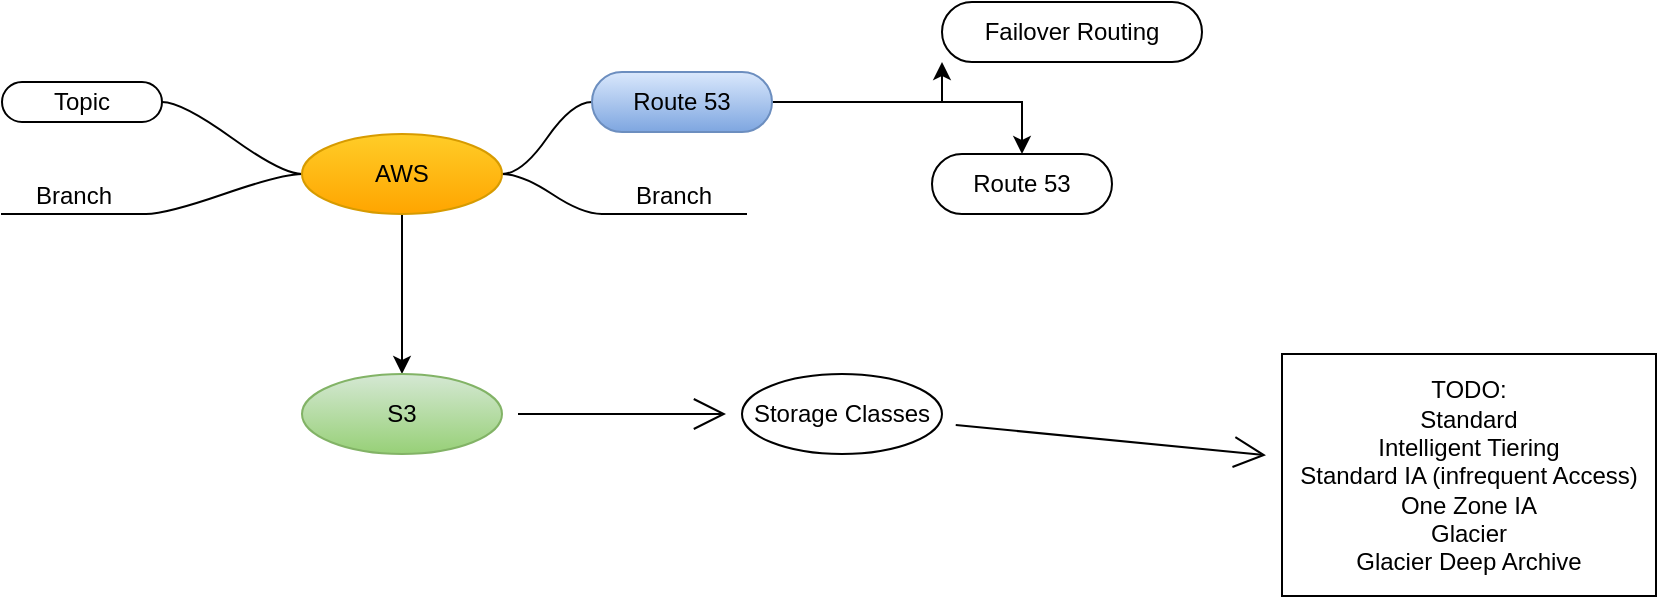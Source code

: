 <mxfile version="20.2.5" type="github">
  <diagram id="dn0aJ2lBILVWxLDr2Y0J" name="Page-1">
    <mxGraphModel dx="2003" dy="947" grid="0" gridSize="10" guides="1" tooltips="1" connect="1" arrows="1" fold="1" page="0" pageScale="1" pageWidth="850" pageHeight="1100" math="0" shadow="0">
      <root>
        <mxCell id="0" />
        <mxCell id="1" parent="0" />
        <mxCell id="amv6Bv_DKFXaXTUwsdWB-2" value="" style="edgeStyle=entityRelationEdgeStyle;startArrow=none;endArrow=none;segment=10;curved=1;rounded=0;" parent="1" source="amv6Bv_DKFXaXTUwsdWB-7" target="amv6Bv_DKFXaXTUwsdWB-10" edge="1">
          <mxGeometry relative="1" as="geometry" />
        </mxCell>
        <mxCell id="amv6Bv_DKFXaXTUwsdWB-3" value="" style="edgeStyle=entityRelationEdgeStyle;startArrow=none;endArrow=none;segment=10;curved=1;rounded=0;" parent="1" source="amv6Bv_DKFXaXTUwsdWB-7" target="amv6Bv_DKFXaXTUwsdWB-11" edge="1">
          <mxGeometry relative="1" as="geometry" />
        </mxCell>
        <mxCell id="amv6Bv_DKFXaXTUwsdWB-4" value="" style="edgeStyle=entityRelationEdgeStyle;startArrow=none;endArrow=none;segment=10;curved=1;rounded=0;" parent="1" source="amv6Bv_DKFXaXTUwsdWB-7" target="amv6Bv_DKFXaXTUwsdWB-12" edge="1">
          <mxGeometry relative="1" as="geometry" />
        </mxCell>
        <mxCell id="amv6Bv_DKFXaXTUwsdWB-5" value="" style="edgeStyle=entityRelationEdgeStyle;startArrow=none;endArrow=none;segment=10;curved=1;rounded=0;" parent="1" source="amv6Bv_DKFXaXTUwsdWB-7" target="amv6Bv_DKFXaXTUwsdWB-13" edge="1">
          <mxGeometry relative="1" as="geometry" />
        </mxCell>
        <mxCell id="amv6Bv_DKFXaXTUwsdWB-6" value="" style="edgeStyle=orthogonalEdgeStyle;rounded=0;orthogonalLoop=1;jettySize=auto;html=1;" parent="1" source="amv6Bv_DKFXaXTUwsdWB-7" target="amv6Bv_DKFXaXTUwsdWB-16" edge="1">
          <mxGeometry relative="1" as="geometry" />
        </mxCell>
        <mxCell id="amv6Bv_DKFXaXTUwsdWB-7" value="AWS" style="ellipse;whiteSpace=wrap;html=1;align=center;treeFolding=1;treeMoving=1;newEdgeStyle={&quot;edgeStyle&quot;:&quot;entityRelationEdgeStyle&quot;,&quot;startArrow&quot;:&quot;none&quot;,&quot;endArrow&quot;:&quot;none&quot;,&quot;segment&quot;:10,&quot;curved&quot;:1};fillColor=#ffcd28;gradientColor=#ffa500;strokeColor=#d79b00;" parent="1" vertex="1">
          <mxGeometry x="310" y="156" width="100" height="40" as="geometry" />
        </mxCell>
        <mxCell id="amv6Bv_DKFXaXTUwsdWB-8" value="" style="edgeStyle=orthogonalEdgeStyle;rounded=0;orthogonalLoop=1;jettySize=auto;html=1;" parent="1" source="amv6Bv_DKFXaXTUwsdWB-10" target="amv6Bv_DKFXaXTUwsdWB-14" edge="1">
          <mxGeometry relative="1" as="geometry">
            <Array as="points">
              <mxPoint x="630" y="140" />
            </Array>
          </mxGeometry>
        </mxCell>
        <mxCell id="amv6Bv_DKFXaXTUwsdWB-9" value="" style="edgeStyle=orthogonalEdgeStyle;rounded=0;orthogonalLoop=1;jettySize=auto;html=1;" parent="1" source="amv6Bv_DKFXaXTUwsdWB-10" target="amv6Bv_DKFXaXTUwsdWB-15" edge="1">
          <mxGeometry relative="1" as="geometry">
            <Array as="points">
              <mxPoint x="670" y="140" />
            </Array>
          </mxGeometry>
        </mxCell>
        <mxCell id="amv6Bv_DKFXaXTUwsdWB-10" value="Route 53" style="whiteSpace=wrap;html=1;rounded=1;arcSize=50;align=center;verticalAlign=middle;strokeWidth=1;autosize=1;spacing=4;treeFolding=1;treeMoving=1;newEdgeStyle={&quot;edgeStyle&quot;:&quot;entityRelationEdgeStyle&quot;,&quot;startArrow&quot;:&quot;none&quot;,&quot;endArrow&quot;:&quot;none&quot;,&quot;segment&quot;:10,&quot;curved&quot;:1};fillColor=#dae8fc;gradientColor=#7ea6e0;strokeColor=#6c8ebf;" parent="1" vertex="1">
          <mxGeometry x="455" y="125" width="90" height="30" as="geometry" />
        </mxCell>
        <mxCell id="amv6Bv_DKFXaXTUwsdWB-11" value="Branch" style="whiteSpace=wrap;html=1;shape=partialRectangle;top=0;left=0;bottom=1;right=0;points=[[0,1],[1,1]];fillColor=none;align=center;verticalAlign=bottom;routingCenterY=0.5;snapToPoint=1;autosize=1;treeFolding=1;treeMoving=1;newEdgeStyle={&quot;edgeStyle&quot;:&quot;entityRelationEdgeStyle&quot;,&quot;startArrow&quot;:&quot;none&quot;,&quot;endArrow&quot;:&quot;none&quot;,&quot;segment&quot;:10,&quot;curved&quot;:1};" parent="1" vertex="1">
          <mxGeometry x="460" y="170" width="72" height="26" as="geometry" />
        </mxCell>
        <mxCell id="amv6Bv_DKFXaXTUwsdWB-12" value="Topic" style="whiteSpace=wrap;html=1;rounded=1;arcSize=50;align=center;verticalAlign=middle;strokeWidth=1;autosize=1;spacing=4;treeFolding=1;treeMoving=1;newEdgeStyle={&quot;edgeStyle&quot;:&quot;entityRelationEdgeStyle&quot;,&quot;startArrow&quot;:&quot;none&quot;,&quot;endArrow&quot;:&quot;none&quot;,&quot;segment&quot;:10,&quot;curved&quot;:1};" parent="1" vertex="1">
          <mxGeometry x="160" y="130" width="80" height="20" as="geometry" />
        </mxCell>
        <mxCell id="amv6Bv_DKFXaXTUwsdWB-13" value="Branch" style="whiteSpace=wrap;html=1;shape=partialRectangle;top=0;left=0;bottom=1;right=0;points=[[0,1],[1,1]];fillColor=none;align=center;verticalAlign=bottom;routingCenterY=0.5;snapToPoint=1;autosize=1;treeFolding=1;treeMoving=1;newEdgeStyle={&quot;edgeStyle&quot;:&quot;entityRelationEdgeStyle&quot;,&quot;startArrow&quot;:&quot;none&quot;,&quot;endArrow&quot;:&quot;none&quot;,&quot;segment&quot;:10,&quot;curved&quot;:1};" parent="1" vertex="1">
          <mxGeometry x="160" y="170" width="72" height="26" as="geometry" />
        </mxCell>
        <mxCell id="amv6Bv_DKFXaXTUwsdWB-14" value="Failover Routing" style="whiteSpace=wrap;html=1;rounded=1;arcSize=50;align=center;verticalAlign=middle;strokeWidth=1;autosize=1;spacing=4;treeFolding=1;treeMoving=1;newEdgeStyle={&quot;edgeStyle&quot;:&quot;entityRelationEdgeStyle&quot;,&quot;startArrow&quot;:&quot;none&quot;,&quot;endArrow&quot;:&quot;none&quot;,&quot;segment&quot;:10,&quot;curved&quot;:1};" parent="1" vertex="1">
          <mxGeometry x="630" y="90" width="130" height="30" as="geometry" />
        </mxCell>
        <mxCell id="amv6Bv_DKFXaXTUwsdWB-15" value="Route 53" style="whiteSpace=wrap;html=1;rounded=1;arcSize=50;align=center;verticalAlign=middle;strokeWidth=1;autosize=1;spacing=4;treeFolding=1;treeMoving=1;newEdgeStyle={&quot;edgeStyle&quot;:&quot;entityRelationEdgeStyle&quot;,&quot;startArrow&quot;:&quot;none&quot;,&quot;endArrow&quot;:&quot;none&quot;,&quot;segment&quot;:10,&quot;curved&quot;:1};" parent="1" vertex="1">
          <mxGeometry x="625" y="166" width="90" height="30" as="geometry" />
        </mxCell>
        <mxCell id="fneHSZzNwXMdUGT32wXB-2" value="" style="edgeStyle=none;curved=1;rounded=0;orthogonalLoop=1;jettySize=auto;html=1;endArrow=open;startSize=14;endSize=14;sourcePerimeterSpacing=8;targetPerimeterSpacing=8;" edge="1" parent="1" source="amv6Bv_DKFXaXTUwsdWB-16" target="fneHSZzNwXMdUGT32wXB-1">
          <mxGeometry relative="1" as="geometry" />
        </mxCell>
        <mxCell id="amv6Bv_DKFXaXTUwsdWB-16" value="S3" style="ellipse;whiteSpace=wrap;html=1;align=center;treeFolding=1;treeMoving=1;newEdgeStyle={&quot;edgeStyle&quot;:&quot;entityRelationEdgeStyle&quot;,&quot;startArrow&quot;:&quot;none&quot;,&quot;endArrow&quot;:&quot;none&quot;,&quot;segment&quot;:10,&quot;curved&quot;:1};fillColor=#d5e8d4;gradientColor=#97d077;strokeColor=#82b366;" parent="1" vertex="1">
          <mxGeometry x="310" y="276" width="100" height="40" as="geometry" />
        </mxCell>
        <mxCell id="fneHSZzNwXMdUGT32wXB-4" value="" style="edgeStyle=none;curved=1;rounded=0;orthogonalLoop=1;jettySize=auto;html=1;endArrow=open;startSize=14;endSize=14;sourcePerimeterSpacing=8;targetPerimeterSpacing=8;" edge="1" parent="1" source="fneHSZzNwXMdUGT32wXB-1" target="fneHSZzNwXMdUGT32wXB-3">
          <mxGeometry relative="1" as="geometry" />
        </mxCell>
        <mxCell id="fneHSZzNwXMdUGT32wXB-1" value="Storage Classes" style="ellipse;whiteSpace=wrap;html=1;align=center;treeFolding=1;treeMoving=1;newEdgeStyle={&quot;edgeStyle&quot;:&quot;entityRelationEdgeStyle&quot;,&quot;startArrow&quot;:&quot;none&quot;,&quot;endArrow&quot;:&quot;none&quot;,&quot;segment&quot;:10,&quot;curved&quot;:1};hachureGap=4;" vertex="1" parent="1">
          <mxGeometry x="530" y="276" width="100" height="40" as="geometry" />
        </mxCell>
        <mxCell id="fneHSZzNwXMdUGT32wXB-3" value="TODO:&lt;br&gt;Standard&lt;br&gt;Intelligent Tiering&lt;br&gt;Standard IA (infrequent Access)&lt;br&gt;One Zone IA&lt;br&gt;Glacier&lt;br&gt;Glacier Deep Archive" style="whiteSpace=wrap;html=1;hachureGap=4;" vertex="1" parent="1">
          <mxGeometry x="800" y="266" width="187" height="121" as="geometry" />
        </mxCell>
      </root>
    </mxGraphModel>
  </diagram>
</mxfile>
